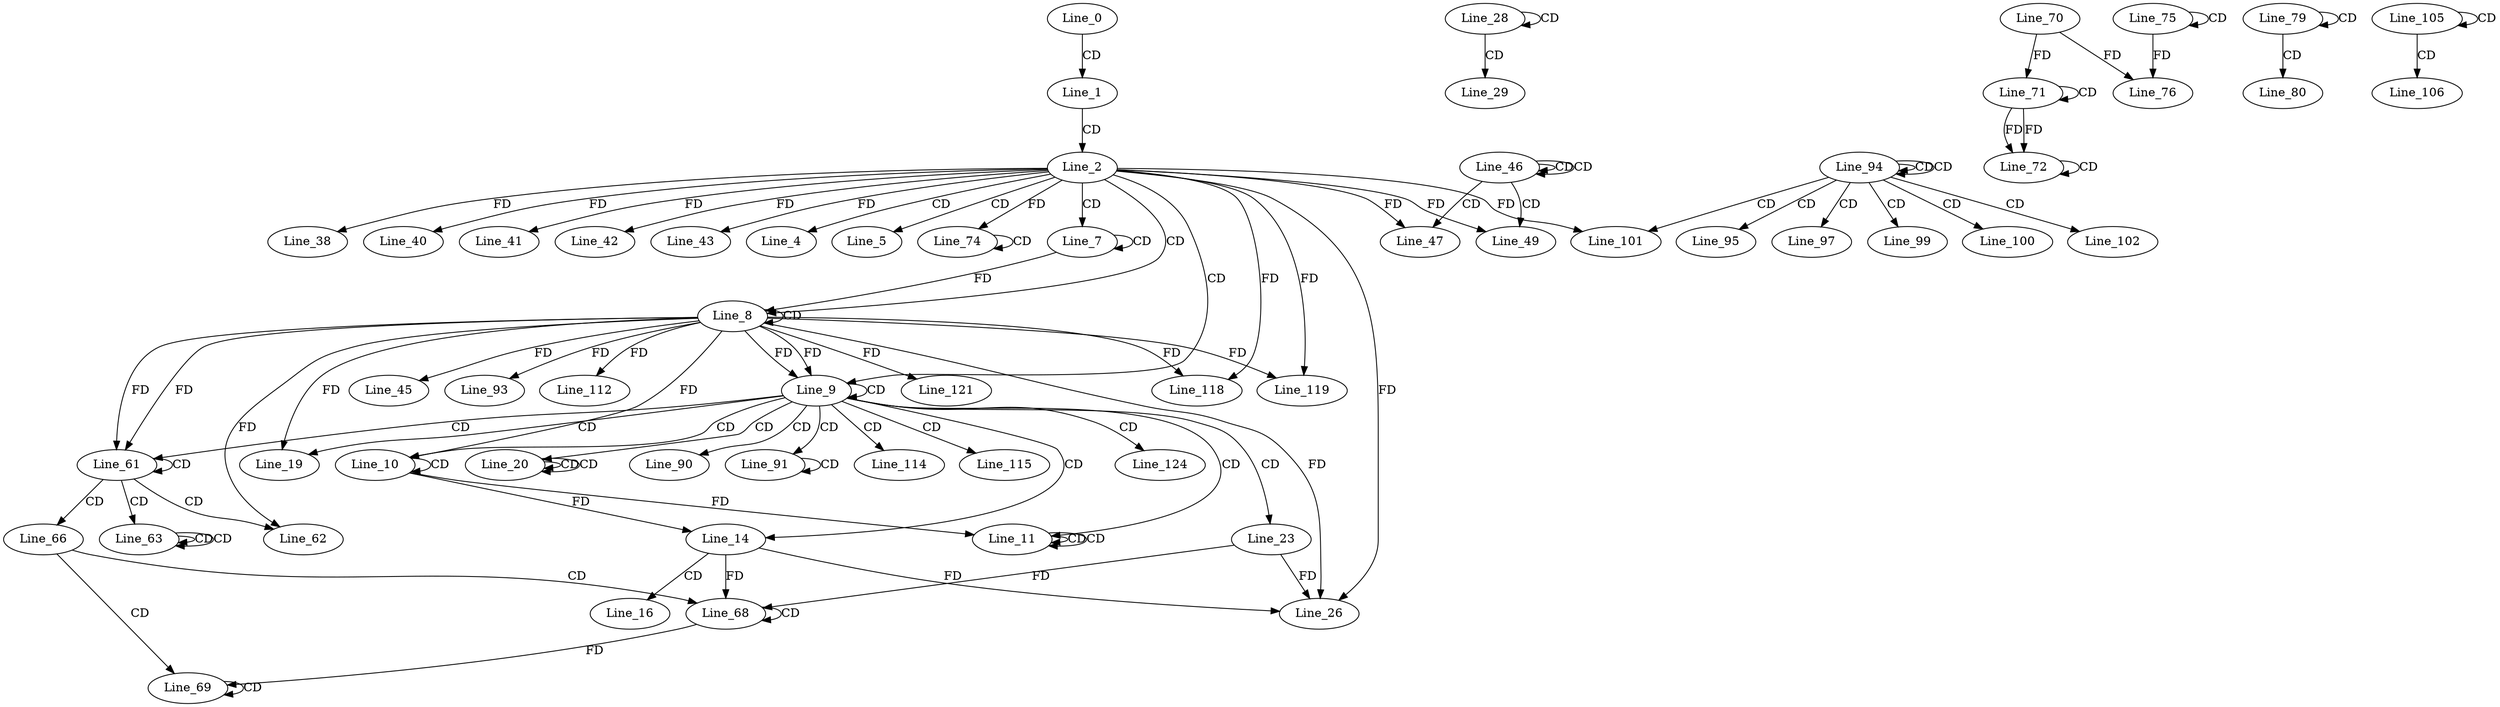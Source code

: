digraph G {
  Line_0;
  Line_1;
  Line_2;
  Line_4;
  Line_5;
  Line_7;
  Line_7;
  Line_8;
  Line_8;
  Line_8;
  Line_9;
  Line_9;
  Line_10;
  Line_10;
  Line_11;
  Line_11;
  Line_11;
  Line_14;
  Line_14;
  Line_16;
  Line_19;
  Line_20;
  Line_20;
  Line_20;
  Line_23;
  Line_23;
  Line_26;
  Line_28;
  Line_28;
  Line_29;
  Line_38;
  Line_40;
  Line_41;
  Line_42;
  Line_43;
  Line_45;
  Line_46;
  Line_46;
  Line_46;
  Line_47;
  Line_49;
  Line_61;
  Line_61;
  Line_62;
  Line_63;
  Line_63;
  Line_63;
  Line_66;
  Line_66;
  Line_68;
  Line_68;
  Line_69;
  Line_69;
  Line_71;
  Line_71;
  Line_70;
  Line_72;
  Line_72;
  Line_74;
  Line_74;
  Line_75;
  Line_75;
  Line_76;
  Line_79;
  Line_79;
  Line_80;
  Line_90;
  Line_91;
  Line_91;
  Line_93;
  Line_94;
  Line_94;
  Line_94;
  Line_95;
  Line_97;
  Line_99;
  Line_100;
  Line_101;
  Line_101;
  Line_102;
  Line_105;
  Line_105;
  Line_106;
  Line_112;
  Line_114;
  Line_115;
  Line_118;
  Line_119;
  Line_121;
  Line_124;
  Line_0 -> Line_1 [ label="CD" ];
  Line_1 -> Line_2 [ label="CD" ];
  Line_2 -> Line_4 [ label="CD" ];
  Line_2 -> Line_5 [ label="CD" ];
  Line_2 -> Line_7 [ label="CD" ];
  Line_7 -> Line_7 [ label="CD" ];
  Line_2 -> Line_8 [ label="CD" ];
  Line_8 -> Line_8 [ label="CD" ];
  Line_7 -> Line_8 [ label="FD" ];
  Line_2 -> Line_9 [ label="CD" ];
  Line_8 -> Line_9 [ label="FD" ];
  Line_9 -> Line_9 [ label="CD" ];
  Line_8 -> Line_9 [ label="FD" ];
  Line_9 -> Line_10 [ label="CD" ];
  Line_10 -> Line_10 [ label="CD" ];
  Line_8 -> Line_10 [ label="FD" ];
  Line_9 -> Line_11 [ label="CD" ];
  Line_11 -> Line_11 [ label="CD" ];
  Line_11 -> Line_11 [ label="CD" ];
  Line_10 -> Line_11 [ label="FD" ];
  Line_9 -> Line_14 [ label="CD" ];
  Line_10 -> Line_14 [ label="FD" ];
  Line_14 -> Line_16 [ label="CD" ];
  Line_9 -> Line_19 [ label="CD" ];
  Line_8 -> Line_19 [ label="FD" ];
  Line_9 -> Line_20 [ label="CD" ];
  Line_20 -> Line_20 [ label="CD" ];
  Line_20 -> Line_20 [ label="CD" ];
  Line_9 -> Line_23 [ label="CD" ];
  Line_23 -> Line_26 [ label="FD" ];
  Line_14 -> Line_26 [ label="FD" ];
  Line_2 -> Line_26 [ label="FD" ];
  Line_8 -> Line_26 [ label="FD" ];
  Line_28 -> Line_28 [ label="CD" ];
  Line_28 -> Line_29 [ label="CD" ];
  Line_2 -> Line_38 [ label="FD" ];
  Line_2 -> Line_40 [ label="FD" ];
  Line_2 -> Line_41 [ label="FD" ];
  Line_2 -> Line_42 [ label="FD" ];
  Line_2 -> Line_43 [ label="FD" ];
  Line_8 -> Line_45 [ label="FD" ];
  Line_46 -> Line_46 [ label="CD" ];
  Line_46 -> Line_46 [ label="CD" ];
  Line_46 -> Line_47 [ label="CD" ];
  Line_2 -> Line_47 [ label="FD" ];
  Line_46 -> Line_49 [ label="CD" ];
  Line_2 -> Line_49 [ label="FD" ];
  Line_9 -> Line_61 [ label="CD" ];
  Line_8 -> Line_61 [ label="FD" ];
  Line_61 -> Line_61 [ label="CD" ];
  Line_8 -> Line_61 [ label="FD" ];
  Line_61 -> Line_62 [ label="CD" ];
  Line_8 -> Line_62 [ label="FD" ];
  Line_61 -> Line_63 [ label="CD" ];
  Line_63 -> Line_63 [ label="CD" ];
  Line_63 -> Line_63 [ label="CD" ];
  Line_61 -> Line_66 [ label="CD" ];
  Line_66 -> Line_68 [ label="CD" ];
  Line_68 -> Line_68 [ label="CD" ];
  Line_23 -> Line_68 [ label="FD" ];
  Line_14 -> Line_68 [ label="FD" ];
  Line_66 -> Line_69 [ label="CD" ];
  Line_69 -> Line_69 [ label="CD" ];
  Line_68 -> Line_69 [ label="FD" ];
  Line_71 -> Line_71 [ label="CD" ];
  Line_70 -> Line_71 [ label="FD" ];
  Line_71 -> Line_72 [ label="FD" ];
  Line_72 -> Line_72 [ label="CD" ];
  Line_71 -> Line_72 [ label="FD" ];
  Line_74 -> Line_74 [ label="CD" ];
  Line_2 -> Line_74 [ label="FD" ];
  Line_75 -> Line_75 [ label="CD" ];
  Line_70 -> Line_76 [ label="FD" ];
  Line_75 -> Line_76 [ label="FD" ];
  Line_79 -> Line_79 [ label="CD" ];
  Line_79 -> Line_80 [ label="CD" ];
  Line_9 -> Line_90 [ label="CD" ];
  Line_9 -> Line_91 [ label="CD" ];
  Line_91 -> Line_91 [ label="CD" ];
  Line_8 -> Line_93 [ label="FD" ];
  Line_94 -> Line_94 [ label="CD" ];
  Line_94 -> Line_94 [ label="CD" ];
  Line_94 -> Line_95 [ label="CD" ];
  Line_94 -> Line_97 [ label="CD" ];
  Line_94 -> Line_99 [ label="CD" ];
  Line_94 -> Line_100 [ label="CD" ];
  Line_94 -> Line_101 [ label="CD" ];
  Line_2 -> Line_101 [ label="FD" ];
  Line_94 -> Line_102 [ label="CD" ];
  Line_105 -> Line_105 [ label="CD" ];
  Line_105 -> Line_106 [ label="CD" ];
  Line_8 -> Line_112 [ label="FD" ];
  Line_9 -> Line_114 [ label="CD" ];
  Line_9 -> Line_115 [ label="CD" ];
  Line_8 -> Line_118 [ label="FD" ];
  Line_2 -> Line_118 [ label="FD" ];
  Line_8 -> Line_119 [ label="FD" ];
  Line_2 -> Line_119 [ label="FD" ];
  Line_8 -> Line_121 [ label="FD" ];
  Line_9 -> Line_124 [ label="CD" ];
}
